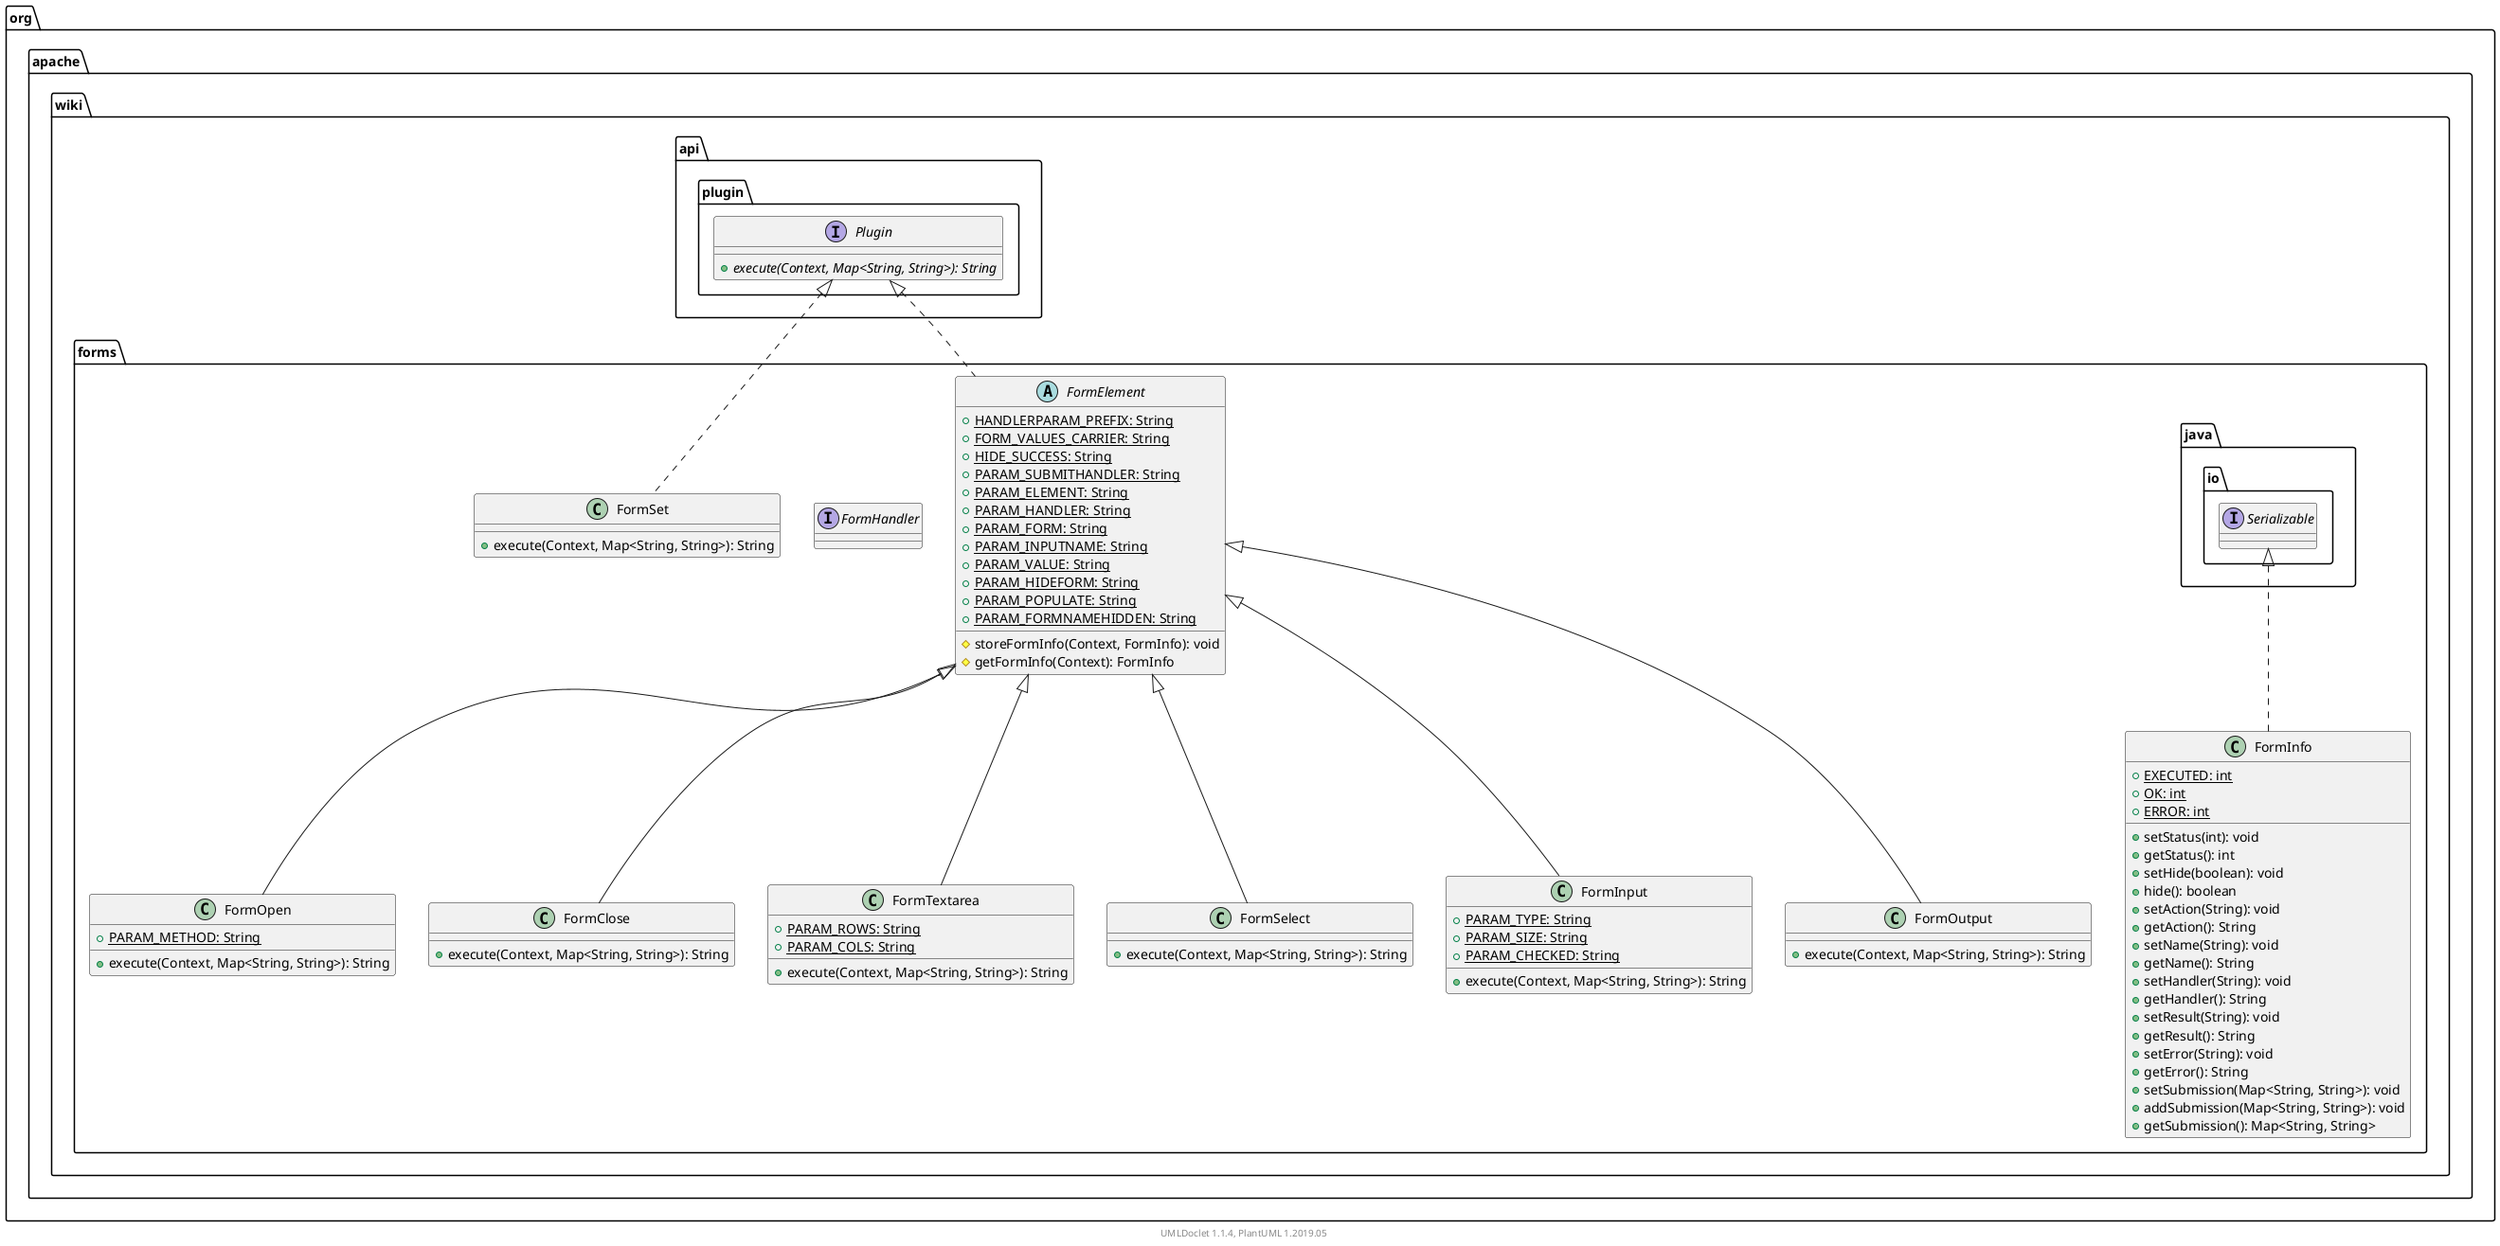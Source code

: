 @startuml

    namespace org.apache.wiki.forms {

        abstract class FormElement [[FormElement.html]] {
            {static} +HANDLERPARAM_PREFIX: String
            {static} +FORM_VALUES_CARRIER: String
            {static} +HIDE_SUCCESS: String
            {static} +PARAM_SUBMITHANDLER: String
            {static} +PARAM_ELEMENT: String
            {static} +PARAM_HANDLER: String
            {static} +PARAM_FORM: String
            {static} +PARAM_INPUTNAME: String
            {static} +PARAM_VALUE: String
            {static} +PARAM_HIDEFORM: String
            {static} +PARAM_POPULATE: String
            {static} +PARAM_FORMNAMEHIDDEN: String
            #storeFormInfo(Context, FormInfo): void
            #getFormInfo(Context): FormInfo
        }

        class FormInfo [[FormInfo.html]] {
            {static} +EXECUTED: int
            {static} +OK: int
            {static} +ERROR: int
            +setStatus(int): void
            +getStatus(): int
            +setHide(boolean): void
            +hide(): boolean
            +setAction(String): void
            +getAction(): String
            +setName(String): void
            +getName(): String
            +setHandler(String): void
            +getHandler(): String
            +setResult(String): void
            +getResult(): String
            +setError(String): void
            +getError(): String
            +setSubmission(Map<String, String>): void
            +addSubmission(Map<String, String>): void
            +getSubmission(): Map<String, String>
        }

        class FormOpen [[FormOpen.html]] {
            {static} +PARAM_METHOD: String
            +execute(Context, Map<String, String>): String
        }

        interface FormHandler [[FormHandler.html]] {
        }

        class FormClose [[FormClose.html]] {
            +execute(Context, Map<String, String>): String
        }

        class FormTextarea [[FormTextarea.html]] {
            {static} +PARAM_ROWS: String
            {static} +PARAM_COLS: String
            +execute(Context, Map<String, String>): String
        }

        class FormSelect [[FormSelect.html]] {
            +execute(Context, Map<String, String>): String
        }

        class FormInput [[FormInput.html]] {
            {static} +PARAM_TYPE: String
            {static} +PARAM_SIZE: String
            {static} +PARAM_CHECKED: String
            +execute(Context, Map<String, String>): String
        }

        class FormOutput [[FormOutput.html]] {
            +execute(Context, Map<String, String>): String
        }

        class FormSet [[FormSet.html]] {
            +execute(Context, Map<String, String>): String
        }

        interface org.apache.wiki.api.plugin.Plugin {
            {abstract} +execute(Context, Map<String, String>): String
        }
        org.apache.wiki.api.plugin.Plugin <|.. FormElement

        interface java.io.Serializable
        java.io.Serializable <|.. FormInfo

        FormElement <|-- FormOpen

        FormElement <|-- FormClose

        FormElement <|-- FormTextarea

        FormElement <|-- FormSelect

        FormElement <|-- FormInput

        FormElement <|-- FormOutput

        org.apache.wiki.api.plugin.Plugin <|.. FormSet

    }


    center footer UMLDoclet 1.1.4, PlantUML 1.2019.05
@enduml
